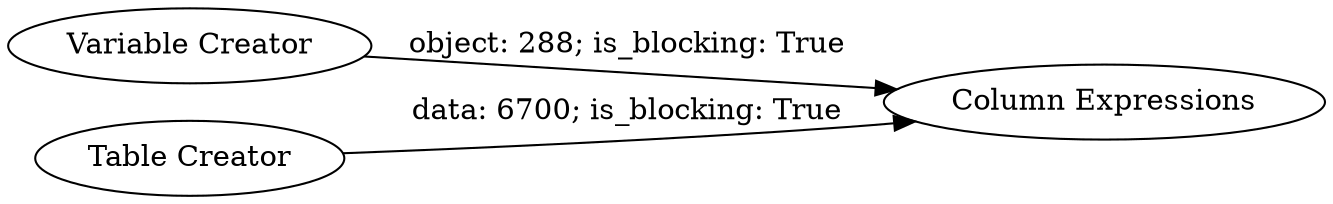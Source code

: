 digraph {
	"-5889181848547999842_2" [label="Column Expressions"]
	"-5889181848547999842_3" [label="Variable Creator"]
	"-5889181848547999842_1" [label="Table Creator"]
	"-5889181848547999842_3" -> "-5889181848547999842_2" [label="object: 288; is_blocking: True"]
	"-5889181848547999842_1" -> "-5889181848547999842_2" [label="data: 6700; is_blocking: True"]
	rankdir=LR
}
